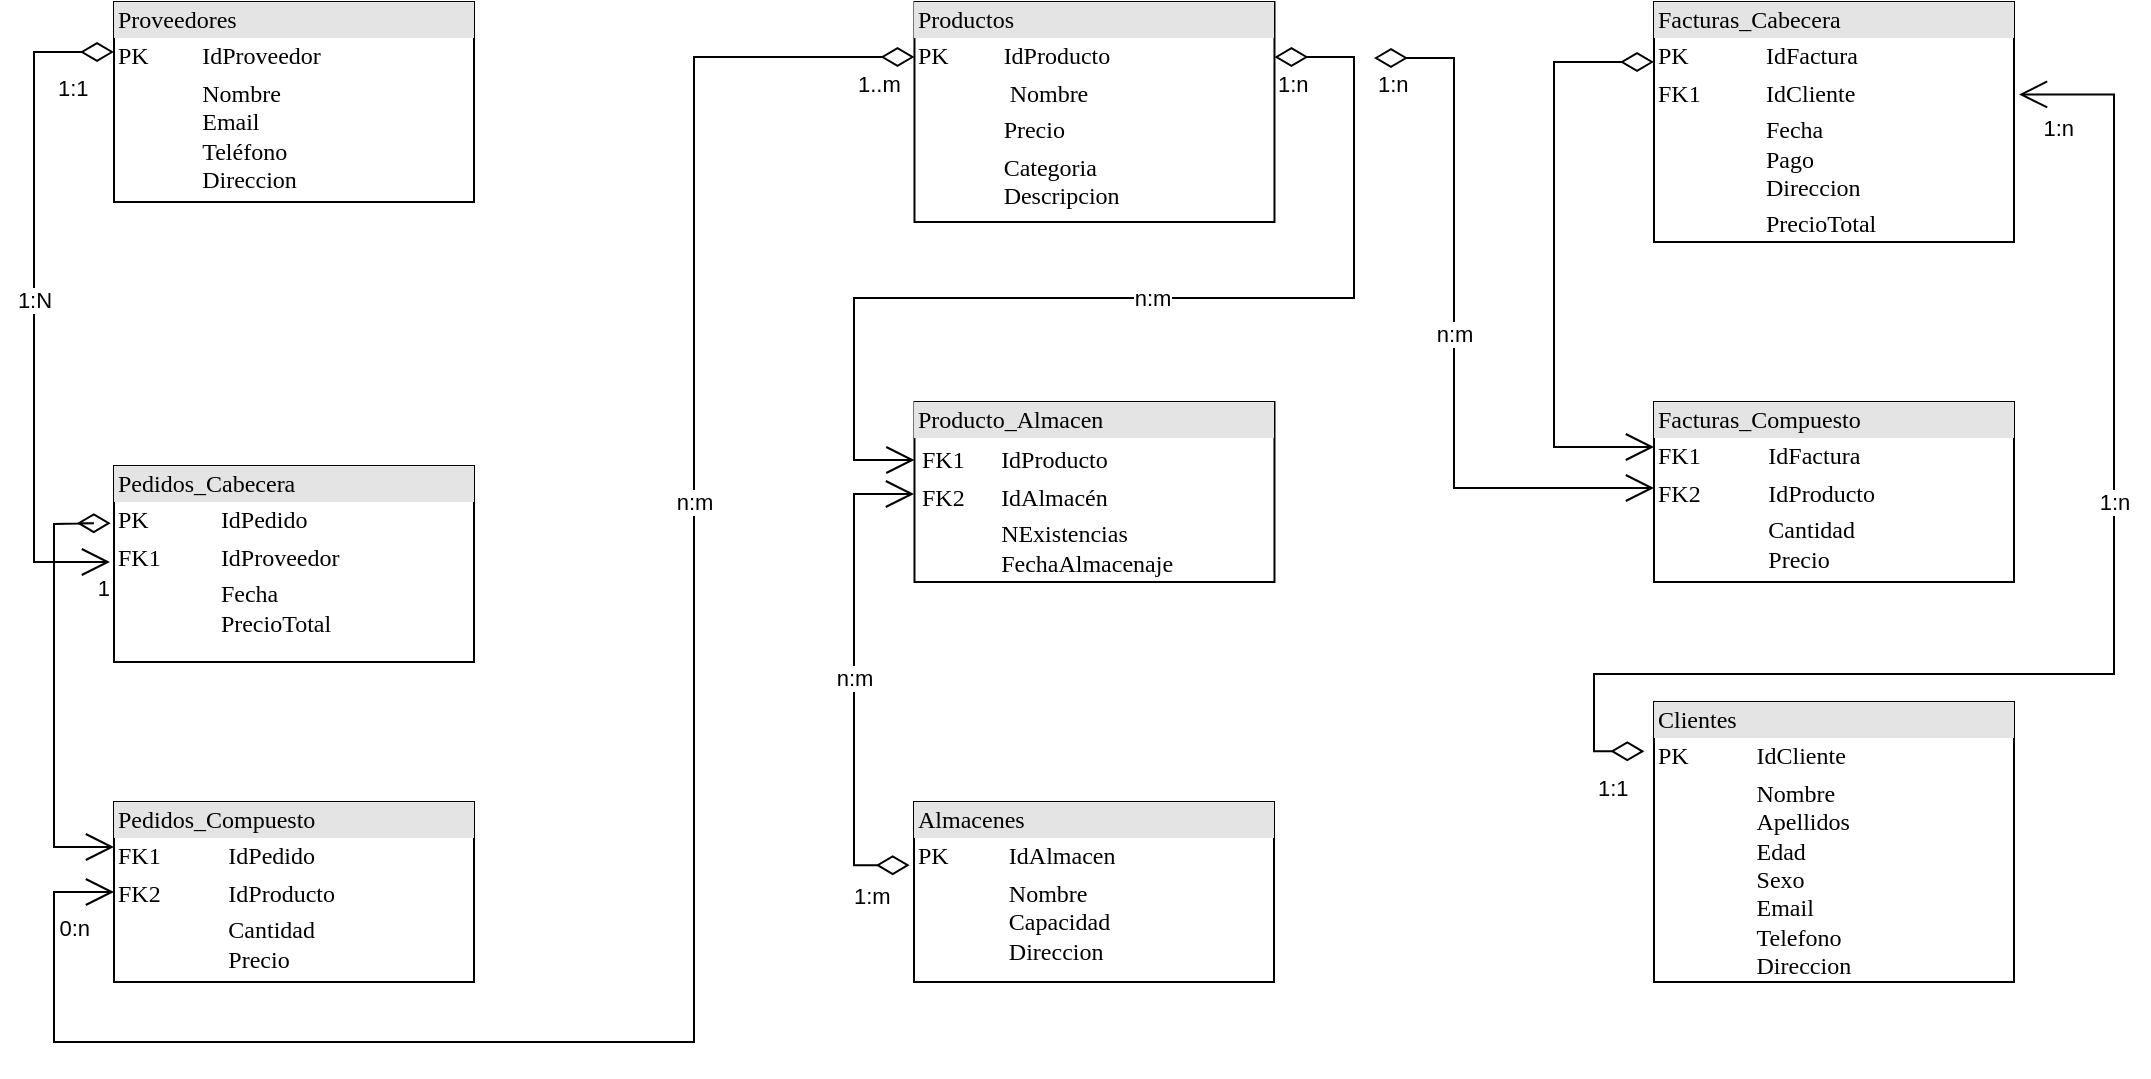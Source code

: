 <mxfile version="22.0.2" type="github">
  <diagram name="Page-1" id="2ca16b54-16f6-2749-3443-fa8db7711227">
    <mxGraphModel dx="1035" dy="571" grid="1" gridSize="10" guides="1" tooltips="1" connect="1" arrows="1" fold="1" page="1" pageScale="1" pageWidth="1100" pageHeight="850" background="none" math="0" shadow="0">
      <root>
        <mxCell id="0" />
        <mxCell id="1" parent="0" />
        <mxCell id="2ed32ef02a7f4228-1" value="&lt;div style=&quot;box-sizing:border-box;width:100%;background:#e4e4e4;padding:2px;&quot;&gt;Proveedores&lt;/div&gt;&lt;table style=&quot;width:100%;font-size:1em;&quot; cellpadding=&quot;2&quot; cellspacing=&quot;0&quot;&gt;&lt;tbody&gt;&lt;tr&gt;&lt;td&gt;PK&lt;/td&gt;&lt;td&gt;IdProveedor&lt;/td&gt;&lt;/tr&gt;&lt;tr&gt;&lt;td&gt;&lt;br&gt;&lt;/td&gt;&lt;td&gt;Nombre&lt;br style=&quot;border-color: var(--border-color);&quot;&gt;Email&lt;br style=&quot;border-color: var(--border-color);&quot;&gt;Teléfono&lt;br style=&quot;border-color: var(--border-color);&quot;&gt;Direccion&lt;br&gt;&lt;/td&gt;&lt;/tr&gt;&lt;tr&gt;&lt;td&gt;&lt;/td&gt;&lt;td&gt;&lt;br&gt;&lt;br&gt;&lt;/td&gt;&lt;/tr&gt;&lt;/tbody&gt;&lt;/table&gt;" style="verticalAlign=top;align=left;overflow=fill;html=1;rounded=0;shadow=0;comic=0;labelBackgroundColor=none;strokeWidth=1;fontFamily=Verdana;fontSize=12" parent="1" vertex="1">
          <mxGeometry x="60" y="80" width="180" height="100" as="geometry" />
        </mxCell>
        <mxCell id="2ed32ef02a7f4228-2" value="&lt;div style=&quot;box-sizing: border-box ; width: 100% ; background: #e4e4e4 ; padding: 2px&quot;&gt;Facturas_Cabecera&lt;/div&gt;&lt;table style=&quot;width: 100% ; font-size: 1em&quot; cellpadding=&quot;2&quot; cellspacing=&quot;0&quot;&gt;&lt;tbody&gt;&lt;tr&gt;&lt;td&gt;PK&lt;/td&gt;&lt;td&gt;IdFactura&lt;/td&gt;&lt;/tr&gt;&lt;tr&gt;&lt;td&gt;FK1&lt;/td&gt;&lt;td&gt;IdCliente&lt;/td&gt;&lt;/tr&gt;&lt;tr&gt;&lt;td&gt;&lt;/td&gt;&lt;td&gt;Fecha&lt;br&gt;Pago&lt;br&gt;Direccion&lt;/td&gt;&lt;/tr&gt;&lt;tr&gt;&lt;td&gt;&lt;/td&gt;&lt;td&gt;PrecioTotal&lt;/td&gt;&lt;/tr&gt;&lt;/tbody&gt;&lt;/table&gt;" style="verticalAlign=top;align=left;overflow=fill;html=1;rounded=0;shadow=0;comic=0;labelBackgroundColor=none;strokeWidth=1;fontFamily=Verdana;fontSize=12" parent="1" vertex="1">
          <mxGeometry x="830" y="80" width="180" height="120" as="geometry" />
        </mxCell>
        <mxCell id="2ed32ef02a7f4228-3" value="&lt;div style=&quot;box-sizing: border-box ; width: 100% ; background: #e4e4e4 ; padding: 2px&quot;&gt;Producto_Almacen&lt;/div&gt;&lt;table style=&quot;width: 100% ; font-size: 1em&quot; cellpadding=&quot;2&quot; cellspacing=&quot;0&quot;&gt;&lt;tbody&gt;&lt;tr&gt;&lt;td&gt;&lt;table style=&quot;border-color: var(--border-color); font-size: 1em; width: 180px;&quot; cellpadding=&quot;2&quot; cellspacing=&quot;0&quot;&gt;&lt;tbody style=&quot;border-color: var(--border-color);&quot;&gt;&lt;tr style=&quot;border-color: var(--border-color);&quot;&gt;&lt;td style=&quot;border-color: var(--border-color);&quot;&gt;FK1&lt;/td&gt;&lt;td style=&quot;border-color: var(--border-color);&quot;&gt;IdProducto&lt;/td&gt;&lt;/tr&gt;&lt;tr style=&quot;border-color: var(--border-color);&quot;&gt;&lt;td style=&quot;border-color: var(--border-color);&quot;&gt;FK2&lt;/td&gt;&lt;td style=&quot;border-color: var(--border-color);&quot;&gt;IdAlmacén&lt;/td&gt;&lt;/tr&gt;&lt;tr style=&quot;border-color: var(--border-color);&quot;&gt;&lt;td style=&quot;border-color: var(--border-color);&quot;&gt;&lt;br style=&quot;border-color: var(--border-color);&quot;&gt;&lt;/td&gt;&lt;td style=&quot;border-color: var(--border-color);&quot;&gt;NExistencias&lt;br style=&quot;border-color: var(--border-color);&quot;&gt;FechaAlmacenaje&lt;/td&gt;&lt;/tr&gt;&lt;/tbody&gt;&lt;/table&gt;&lt;/td&gt;&lt;td&gt;&lt;br&gt;&lt;/td&gt;&lt;/tr&gt;&lt;tr&gt;&lt;td&gt;&lt;br&gt;&lt;/td&gt;&lt;td&gt;&lt;br&gt;&lt;/td&gt;&lt;/tr&gt;&lt;/tbody&gt;&lt;/table&gt;" style="verticalAlign=top;align=left;overflow=fill;html=1;rounded=0;shadow=0;comic=0;labelBackgroundColor=none;strokeWidth=1;fontFamily=Verdana;fontSize=12" parent="1" vertex="1">
          <mxGeometry x="460.24" y="280" width="180" height="90" as="geometry" />
        </mxCell>
        <mxCell id="2ed32ef02a7f4228-4" value="&lt;div style=&quot;box-sizing: border-box ; width: 100% ; background: #e4e4e4 ; padding: 2px&quot;&gt;Productos&lt;/div&gt;&lt;table style=&quot;width: 100% ; font-size: 1em&quot; cellpadding=&quot;2&quot; cellspacing=&quot;0&quot;&gt;&lt;tbody&gt;&lt;tr&gt;&lt;td&gt;PK&lt;/td&gt;&lt;td&gt;IdProducto&lt;/td&gt;&lt;/tr&gt;&lt;tr&gt;&lt;td&gt;&lt;br&gt;&lt;/td&gt;&lt;td&gt;&amp;nbsp;Nombre&lt;/td&gt;&lt;/tr&gt;&lt;tr&gt;&lt;td&gt;&lt;/td&gt;&lt;td&gt;Precio&lt;/td&gt;&lt;/tr&gt;&lt;tr&gt;&lt;td&gt;&lt;br&gt;&lt;/td&gt;&lt;td&gt;Categoria&lt;br&gt;Descripcion&lt;/td&gt;&lt;/tr&gt;&lt;/tbody&gt;&lt;/table&gt;" style="verticalAlign=top;align=left;overflow=fill;html=1;rounded=0;shadow=0;comic=0;labelBackgroundColor=none;strokeWidth=1;fontFamily=Verdana;fontSize=12" parent="1" vertex="1">
          <mxGeometry x="460.24" y="80" width="180" height="110" as="geometry" />
        </mxCell>
        <mxCell id="2ed32ef02a7f4228-5" value="&lt;div style=&quot;box-sizing:border-box;width:100%;background:#e4e4e4;padding:2px;&quot;&gt;Pedidos_Cabecera&lt;/div&gt;&lt;table style=&quot;width:100%;font-size:1em;&quot; cellpadding=&quot;2&quot; cellspacing=&quot;0&quot;&gt;&lt;tbody&gt;&lt;tr&gt;&lt;td&gt;PK&lt;/td&gt;&lt;td&gt;IdPedido&lt;/td&gt;&lt;/tr&gt;&lt;tr&gt;&lt;td&gt;FK1&lt;/td&gt;&lt;td&gt;IdProveedor&lt;/td&gt;&lt;/tr&gt;&lt;tr&gt;&lt;td&gt;&lt;/td&gt;&lt;td&gt;Fecha&lt;br style=&quot;border-color: var(--border-color);&quot;&gt;PrecioTotal&lt;/td&gt;&lt;/tr&gt;&lt;/tbody&gt;&lt;/table&gt;" style="verticalAlign=top;align=left;overflow=fill;html=1;rounded=0;shadow=0;comic=0;labelBackgroundColor=none;strokeWidth=1;fontFamily=Verdana;fontSize=12" parent="1" vertex="1">
          <mxGeometry x="60" y="312" width="180" height="98" as="geometry" />
        </mxCell>
        <mxCell id="2ed32ef02a7f4228-12" value="&lt;div style=&quot;box-sizing: border-box ; width: 100% ; background: #e4e4e4 ; padding: 2px&quot;&gt;Almacenes&lt;/div&gt;&lt;table style=&quot;width: 100% ; font-size: 1em&quot; cellpadding=&quot;2&quot; cellspacing=&quot;0&quot;&gt;&lt;tbody&gt;&lt;tr&gt;&lt;td&gt;PK&lt;/td&gt;&lt;td&gt;IdAlmacen&lt;/td&gt;&lt;/tr&gt;&lt;tr&gt;&lt;td&gt;&lt;br&gt;&lt;/td&gt;&lt;td&gt;Nombre&lt;br&gt;Capacidad&lt;br&gt;Direccion&lt;/td&gt;&lt;/tr&gt;&lt;tr&gt;&lt;td&gt;&lt;/td&gt;&lt;td&gt;&lt;br&gt;&lt;/td&gt;&lt;/tr&gt;&lt;/tbody&gt;&lt;/table&gt;" style="verticalAlign=top;align=left;overflow=fill;html=1;rounded=0;shadow=0;comic=0;labelBackgroundColor=none;strokeWidth=1;fontFamily=Verdana;fontSize=12" parent="1" vertex="1">
          <mxGeometry x="460" y="480" width="180" height="90" as="geometry" />
        </mxCell>
        <mxCell id="UXRcGzoCHff5v5Qfkopn-1" value="&lt;div style=&quot;box-sizing: border-box ; width: 100% ; background: #e4e4e4 ; padding: 2px&quot;&gt;Clientes&lt;/div&gt;&lt;table style=&quot;width: 100% ; font-size: 1em&quot; cellpadding=&quot;2&quot; cellspacing=&quot;0&quot;&gt;&lt;tbody&gt;&lt;tr&gt;&lt;td&gt;PK&lt;/td&gt;&lt;td&gt;IdCliente&lt;/td&gt;&lt;/tr&gt;&lt;tr&gt;&lt;td&gt;&lt;br&gt;&lt;/td&gt;&lt;td&gt;Nombre&lt;br&gt;Apellidos&lt;br&gt;Edad&lt;br&gt;Sexo&lt;br&gt;Email&lt;br&gt;Telefono&lt;br&gt;Direccion&lt;/td&gt;&lt;/tr&gt;&lt;/tbody&gt;&lt;/table&gt;" style="verticalAlign=top;align=left;overflow=fill;html=1;rounded=0;shadow=0;comic=0;labelBackgroundColor=none;strokeWidth=1;fontFamily=Verdana;fontSize=12" vertex="1" parent="1">
          <mxGeometry x="830" y="430" width="180" height="140" as="geometry" />
        </mxCell>
        <mxCell id="UXRcGzoCHff5v5Qfkopn-26" value="n:m" style="endArrow=open;html=1;endSize=12;startArrow=diamondThin;startSize=14;startFill=0;edgeStyle=orthogonalEdgeStyle;rounded=0;exitX=1;exitY=0.25;exitDx=0;exitDy=0;" edge="1" parent="1" source="2ed32ef02a7f4228-4" target="2ed32ef02a7f4228-3">
          <mxGeometry relative="1" as="geometry">
            <mxPoint x="660" y="150" as="sourcePoint" />
            <mxPoint x="400" y="320" as="targetPoint" />
            <Array as="points">
              <mxPoint x="680" y="108" />
              <mxPoint x="680" y="228" />
              <mxPoint x="430" y="228" />
              <mxPoint x="430" y="309" />
            </Array>
          </mxGeometry>
        </mxCell>
        <mxCell id="UXRcGzoCHff5v5Qfkopn-27" value="1:n" style="edgeLabel;resizable=0;html=1;align=left;verticalAlign=top;" connectable="0" vertex="1" parent="UXRcGzoCHff5v5Qfkopn-26">
          <mxGeometry x="-1" relative="1" as="geometry" />
        </mxCell>
        <mxCell id="UXRcGzoCHff5v5Qfkopn-36" value="&lt;div style=&quot;box-sizing:border-box;width:100%;background:#e4e4e4;padding:2px;&quot;&gt;Pedidos_Compuesto&lt;/div&gt;&lt;table style=&quot;width:100%;font-size:1em;&quot; cellpadding=&quot;2&quot; cellspacing=&quot;0&quot;&gt;&lt;tbody&gt;&lt;tr&gt;&lt;td&gt;FK1&lt;/td&gt;&lt;td&gt;IdPedido&lt;/td&gt;&lt;/tr&gt;&lt;tr&gt;&lt;td&gt;FK2&lt;/td&gt;&lt;td&gt;IdProducto&lt;/td&gt;&lt;/tr&gt;&lt;tr&gt;&lt;td&gt;&lt;/td&gt;&lt;td&gt;Cantidad&lt;br style=&quot;border-color: var(--border-color);&quot;&gt;Precio&lt;br&gt;&lt;br&gt;&lt;/td&gt;&lt;/tr&gt;&lt;/tbody&gt;&lt;/table&gt;" style="verticalAlign=top;align=left;overflow=fill;html=1;rounded=0;shadow=0;comic=0;labelBackgroundColor=none;strokeWidth=1;fontFamily=Verdana;fontSize=12" vertex="1" parent="1">
          <mxGeometry x="60" y="480" width="180" height="90" as="geometry" />
        </mxCell>
        <mxCell id="UXRcGzoCHff5v5Qfkopn-37" value="n:m" style="endArrow=open;html=1;endSize=12;startArrow=diamondThin;startSize=14;startFill=0;edgeStyle=orthogonalEdgeStyle;rounded=0;exitX=0;exitY=0.25;exitDx=0;exitDy=0;entryX=0;entryY=0.5;entryDx=0;entryDy=0;" edge="1" parent="1" source="2ed32ef02a7f4228-4" target="UXRcGzoCHff5v5Qfkopn-36">
          <mxGeometry x="-0.352" relative="1" as="geometry">
            <mxPoint x="260" y="350" as="sourcePoint" />
            <mxPoint x="290" y="630" as="targetPoint" />
            <Array as="points">
              <mxPoint x="350" y="108" />
              <mxPoint x="350" y="600" />
              <mxPoint x="30" y="600" />
              <mxPoint x="30" y="525" />
            </Array>
            <mxPoint as="offset" />
          </mxGeometry>
        </mxCell>
        <mxCell id="UXRcGzoCHff5v5Qfkopn-38" value="1..m" style="edgeLabel;resizable=0;html=1;align=left;verticalAlign=top;" connectable="0" vertex="1" parent="UXRcGzoCHff5v5Qfkopn-37">
          <mxGeometry x="-1" relative="1" as="geometry">
            <mxPoint x="-30" as="offset" />
          </mxGeometry>
        </mxCell>
        <mxCell id="UXRcGzoCHff5v5Qfkopn-39" value="0:n" style="edgeLabel;resizable=0;html=1;align=right;verticalAlign=top;" connectable="0" vertex="1" parent="UXRcGzoCHff5v5Qfkopn-37">
          <mxGeometry x="1" relative="1" as="geometry">
            <mxPoint x="-11" y="5" as="offset" />
          </mxGeometry>
        </mxCell>
        <mxCell id="UXRcGzoCHff5v5Qfkopn-40" value="1:N" style="endArrow=open;html=1;endSize=12;startArrow=diamondThin;startSize=14;startFill=0;edgeStyle=orthogonalEdgeStyle;rounded=0;exitX=0;exitY=0.25;exitDx=0;exitDy=0;" edge="1" parent="1" source="2ed32ef02a7f4228-1">
          <mxGeometry x="-0.015" relative="1" as="geometry">
            <mxPoint x="60" y="240" as="sourcePoint" />
            <mxPoint x="58" y="360" as="targetPoint" />
            <Array as="points">
              <mxPoint x="20" y="105" />
              <mxPoint x="20" y="360" />
              <mxPoint x="58" y="360" />
            </Array>
            <mxPoint as="offset" />
          </mxGeometry>
        </mxCell>
        <mxCell id="UXRcGzoCHff5v5Qfkopn-41" value="1:1" style="edgeLabel;resizable=0;html=1;align=left;verticalAlign=top;" connectable="0" vertex="1" parent="UXRcGzoCHff5v5Qfkopn-40">
          <mxGeometry x="-1" relative="1" as="geometry">
            <mxPoint x="-30" y="5" as="offset" />
          </mxGeometry>
        </mxCell>
        <mxCell id="UXRcGzoCHff5v5Qfkopn-42" value="1" style="edgeLabel;resizable=0;html=1;align=right;verticalAlign=top;" connectable="0" vertex="1" parent="UXRcGzoCHff5v5Qfkopn-40">
          <mxGeometry x="1" relative="1" as="geometry" />
        </mxCell>
        <mxCell id="UXRcGzoCHff5v5Qfkopn-43" value="" style="endArrow=open;html=1;endSize=12;startArrow=diamondThin;startSize=14;startFill=0;edgeStyle=orthogonalEdgeStyle;rounded=0;exitX=-0.009;exitY=0.292;exitDx=0;exitDy=0;entryX=0;entryY=0.25;entryDx=0;entryDy=0;exitPerimeter=0;" edge="1" parent="1" source="2ed32ef02a7f4228-5" target="UXRcGzoCHff5v5Qfkopn-36">
          <mxGeometry x="0.068" y="20" relative="1" as="geometry">
            <mxPoint x="80" y="450" as="sourcePoint" />
            <mxPoint x="240" y="450" as="targetPoint" />
            <Array as="points">
              <mxPoint x="50" y="341" />
              <mxPoint x="30" y="341" />
              <mxPoint x="30" y="503" />
            </Array>
            <mxPoint as="offset" />
          </mxGeometry>
        </mxCell>
        <mxCell id="UXRcGzoCHff5v5Qfkopn-50" value="n:m" style="endArrow=open;html=1;endSize=12;startArrow=diamondThin;startSize=14;startFill=0;edgeStyle=orthogonalEdgeStyle;rounded=0;exitX=-0.012;exitY=0.351;exitDx=0;exitDy=0;exitPerimeter=0;" edge="1" parent="1" source="2ed32ef02a7f4228-12">
          <mxGeometry relative="1" as="geometry">
            <mxPoint x="420" y="525" as="sourcePoint" />
            <mxPoint x="460" y="326" as="targetPoint" />
            <Array as="points">
              <mxPoint x="430" y="512" />
              <mxPoint x="430" y="326" />
              <mxPoint x="460" y="326" />
            </Array>
          </mxGeometry>
        </mxCell>
        <mxCell id="UXRcGzoCHff5v5Qfkopn-51" value="1:m" style="edgeLabel;resizable=0;html=1;align=left;verticalAlign=top;" connectable="0" vertex="1" parent="UXRcGzoCHff5v5Qfkopn-50">
          <mxGeometry x="-1" relative="1" as="geometry">
            <mxPoint x="-30" y="2" as="offset" />
          </mxGeometry>
        </mxCell>
        <mxCell id="UXRcGzoCHff5v5Qfkopn-53" value="&lt;div style=&quot;box-sizing: border-box ; width: 100% ; background: #e4e4e4 ; padding: 2px&quot;&gt;Facturas_Compuesto&lt;/div&gt;&lt;table style=&quot;width: 100% ; font-size: 1em&quot; cellpadding=&quot;2&quot; cellspacing=&quot;0&quot;&gt;&lt;tbody&gt;&lt;tr&gt;&lt;td&gt;FK1&lt;/td&gt;&lt;td&gt;IdFactura&lt;/td&gt;&lt;/tr&gt;&lt;tr&gt;&lt;td&gt;FK2&lt;/td&gt;&lt;td&gt;IdProducto&lt;/td&gt;&lt;/tr&gt;&lt;tr&gt;&lt;td&gt;&lt;/td&gt;&lt;td&gt;Cantidad&lt;br&gt;Precio&lt;br&gt;&lt;br&gt;&lt;/td&gt;&lt;/tr&gt;&lt;tr&gt;&lt;td&gt;&lt;/td&gt;&lt;td&gt;&lt;br&gt;&lt;/td&gt;&lt;/tr&gt;&lt;/tbody&gt;&lt;/table&gt;" style="verticalAlign=top;align=left;overflow=fill;html=1;rounded=0;shadow=0;comic=0;labelBackgroundColor=none;strokeWidth=1;fontFamily=Verdana;fontSize=12" vertex="1" parent="1">
          <mxGeometry x="830" y="280" width="180" height="90" as="geometry" />
        </mxCell>
        <mxCell id="UXRcGzoCHff5v5Qfkopn-54" value="n:m" style="endArrow=open;html=1;endSize=12;startArrow=diamondThin;startSize=14;startFill=0;edgeStyle=orthogonalEdgeStyle;rounded=0;entryX=0;entryY=0.5;entryDx=0;entryDy=0;" edge="1" parent="1">
          <mxGeometry relative="1" as="geometry">
            <mxPoint x="690" y="108" as="sourcePoint" />
            <mxPoint x="830" y="323" as="targetPoint" />
            <Array as="points">
              <mxPoint x="730" y="108" />
              <mxPoint x="730" y="323" />
            </Array>
          </mxGeometry>
        </mxCell>
        <mxCell id="UXRcGzoCHff5v5Qfkopn-55" value="1:n" style="edgeLabel;resizable=0;html=1;align=left;verticalAlign=top;" connectable="0" vertex="1" parent="UXRcGzoCHff5v5Qfkopn-54">
          <mxGeometry x="-1" relative="1" as="geometry" />
        </mxCell>
        <mxCell id="UXRcGzoCHff5v5Qfkopn-57" value="" style="endArrow=open;html=1;endSize=12;startArrow=diamondThin;startSize=14;startFill=0;edgeStyle=orthogonalEdgeStyle;rounded=0;entryX=0;entryY=0.25;entryDx=0;entryDy=0;" edge="1" parent="1" target="UXRcGzoCHff5v5Qfkopn-53">
          <mxGeometry relative="1" as="geometry">
            <mxPoint x="830" y="110" as="sourcePoint" />
            <mxPoint x="940" y="230" as="targetPoint" />
            <Array as="points">
              <mxPoint x="780" y="110" />
              <mxPoint x="780" y="303" />
            </Array>
          </mxGeometry>
        </mxCell>
        <mxCell id="UXRcGzoCHff5v5Qfkopn-60" value="1:n" style="endArrow=open;html=1;endSize=12;startArrow=diamondThin;startSize=14;startFill=0;edgeStyle=orthogonalEdgeStyle;rounded=0;exitX=-0.027;exitY=0.176;exitDx=0;exitDy=0;exitPerimeter=0;entryX=1.014;entryY=0.42;entryDx=0;entryDy=0;entryPerimeter=0;" edge="1" parent="1">
          <mxGeometry x="0.24" relative="1" as="geometry">
            <mxPoint x="825.14" y="454.64" as="sourcePoint" />
            <mxPoint x="1012.52" y="126.2" as="targetPoint" />
            <Array as="points">
              <mxPoint x="800" y="455" />
              <mxPoint x="800" y="416" />
              <mxPoint x="1060" y="416" />
              <mxPoint x="1060" y="126" />
            </Array>
            <mxPoint as="offset" />
          </mxGeometry>
        </mxCell>
        <mxCell id="UXRcGzoCHff5v5Qfkopn-61" value="1:1" style="edgeLabel;resizable=0;html=1;align=left;verticalAlign=top;" connectable="0" vertex="1" parent="UXRcGzoCHff5v5Qfkopn-60">
          <mxGeometry x="-1" relative="1" as="geometry">
            <mxPoint x="-25" y="5" as="offset" />
          </mxGeometry>
        </mxCell>
        <mxCell id="UXRcGzoCHff5v5Qfkopn-62" value="1:n" style="edgeLabel;resizable=0;html=1;align=right;verticalAlign=top;" connectable="0" vertex="1" parent="UXRcGzoCHff5v5Qfkopn-60">
          <mxGeometry x="1" relative="1" as="geometry">
            <mxPoint x="28" y="4" as="offset" />
          </mxGeometry>
        </mxCell>
      </root>
    </mxGraphModel>
  </diagram>
</mxfile>
